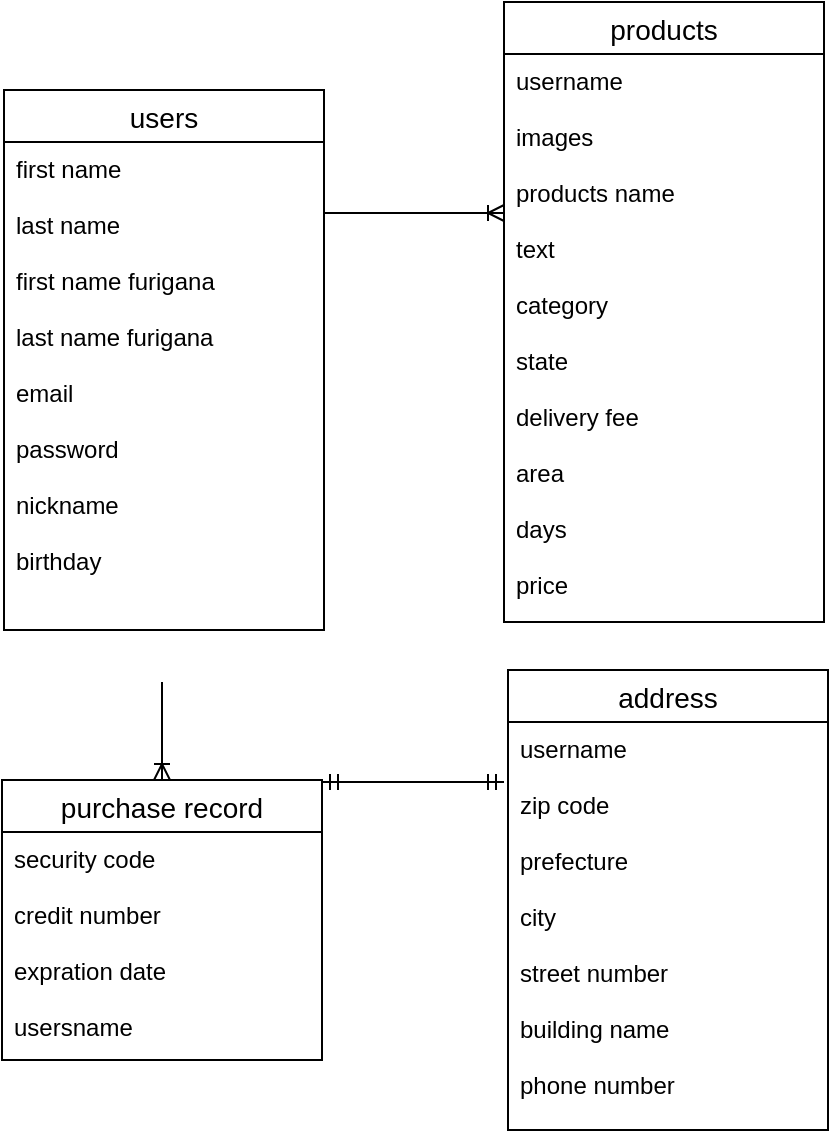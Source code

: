 <mxfile version="13.10.0" type="embed">
    <diagram id="k4KtDIAqs9XxSUxfN8hh" name="ページ1">
        <mxGraphModel dx="876" dy="688" grid="1" gridSize="10" guides="1" tooltips="1" connect="1" arrows="1" fold="1" page="1" pageScale="1" pageWidth="827" pageHeight="1169" math="0" shadow="0">
            <root>
                <mxCell id="0"/>
                <mxCell id="1" parent="0"/>
                <mxCell id="pGCqx2mr7sNg4LEyve4I-15" value="users" style="swimlane;fontStyle=0;childLayout=stackLayout;horizontal=1;startSize=26;horizontalStack=0;resizeParent=1;resizeParentMax=0;resizeLast=0;collapsible=1;marginBottom=0;align=center;fontSize=14;" vertex="1" parent="1">
                    <mxGeometry x="180" y="104" width="160" height="270" as="geometry"/>
                </mxCell>
                <mxCell id="pGCqx2mr7sNg4LEyve4I-17" value="first name&#10;&#10;last name&#10;&#10;first name furigana&#10;&#10;last name furigana&#10;&#10;email&#10;&#10;password&#10;&#10;nickname&#10;&#10;birthday" style="text;strokeColor=none;fillColor=none;spacingLeft=4;spacingRight=4;overflow=hidden;rotatable=0;points=[[0,0.5],[1,0.5]];portConstraint=eastwest;fontSize=12;" vertex="1" parent="pGCqx2mr7sNg4LEyve4I-15">
                    <mxGeometry y="26" width="160" height="244" as="geometry"/>
                </mxCell>
                <mxCell id="pGCqx2mr7sNg4LEyve4I-34" value="products" style="swimlane;fontStyle=0;childLayout=stackLayout;horizontal=1;startSize=26;horizontalStack=0;resizeParent=1;resizeParentMax=0;resizeLast=0;collapsible=1;marginBottom=0;align=center;fontSize=14;" vertex="1" parent="1">
                    <mxGeometry x="430" y="60" width="160" height="310" as="geometry"/>
                </mxCell>
                <mxCell id="pGCqx2mr7sNg4LEyve4I-37" value="username&#10;&#10;images&#10;&#10;products name&#10;&#10;text&#10;&#10;category&#10;&#10;state&#10;&#10;delivery fee&#10;&#10;area&#10;&#10;days&#10;&#10;price&#10;" style="text;strokeColor=none;fillColor=none;spacingLeft=4;spacingRight=4;overflow=hidden;rotatable=0;points=[[0,0.5],[1,0.5]];portConstraint=eastwest;fontSize=12;" vertex="1" parent="pGCqx2mr7sNg4LEyve4I-34">
                    <mxGeometry y="26" width="160" height="284" as="geometry"/>
                </mxCell>
                <mxCell id="pGCqx2mr7sNg4LEyve4I-38" value="" style="edgeStyle=entityRelationEdgeStyle;fontSize=12;html=1;endArrow=ERoneToMany;" edge="1" parent="1">
                    <mxGeometry width="100" height="100" relative="1" as="geometry">
                        <mxPoint x="340" y="165.5" as="sourcePoint"/>
                        <mxPoint x="430" y="165.5" as="targetPoint"/>
                    </mxGeometry>
                </mxCell>
                <mxCell id="pGCqx2mr7sNg4LEyve4I-39" value="purchase record" style="swimlane;fontStyle=0;childLayout=stackLayout;horizontal=1;startSize=26;horizontalStack=0;resizeParent=1;resizeParentMax=0;resizeLast=0;collapsible=1;marginBottom=0;align=center;fontSize=14;" vertex="1" parent="1">
                    <mxGeometry x="179" y="449" width="160" height="140" as="geometry"/>
                </mxCell>
                <mxCell id="pGCqx2mr7sNg4LEyve4I-41" value="security code&#10;&#10;credit number&#10;&#10;expration date&#10;&#10;usersname&#10;" style="text;strokeColor=none;fillColor=none;spacingLeft=4;spacingRight=4;overflow=hidden;rotatable=0;points=[[0,0.5],[1,0.5]];portConstraint=eastwest;fontSize=12;" vertex="1" parent="pGCqx2mr7sNg4LEyve4I-39">
                    <mxGeometry y="26" width="160" height="114" as="geometry"/>
                </mxCell>
                <mxCell id="pGCqx2mr7sNg4LEyve4I-55" value="" style="fontSize=12;html=1;endArrow=ERoneToMany;entryX=0.5;entryY=0;entryDx=0;entryDy=0;" edge="1" parent="1" target="pGCqx2mr7sNg4LEyve4I-39">
                    <mxGeometry width="100" height="100" relative="1" as="geometry">
                        <mxPoint x="259" y="400" as="sourcePoint"/>
                        <mxPoint x="259.29" y="354" as="targetPoint"/>
                    </mxGeometry>
                </mxCell>
                <mxCell id="pGCqx2mr7sNg4LEyve4I-56" value="address" style="swimlane;fontStyle=0;childLayout=stackLayout;horizontal=1;startSize=26;horizontalStack=0;resizeParent=1;resizeParentMax=0;resizeLast=0;collapsible=1;marginBottom=0;align=center;fontSize=14;" vertex="1" parent="1">
                    <mxGeometry x="432" y="394" width="160" height="230" as="geometry"/>
                </mxCell>
                <mxCell id="pGCqx2mr7sNg4LEyve4I-57" value="username&#10;&#10;zip code&#10;&#10;prefecture&#10;&#10;city&#10;&#10;street number&#10;&#10;building name&#10;&#10;phone number" style="text;strokeColor=none;fillColor=none;spacingLeft=4;spacingRight=4;overflow=hidden;rotatable=0;points=[[0,0.5],[1,0.5]];portConstraint=eastwest;fontSize=12;" vertex="1" parent="pGCqx2mr7sNg4LEyve4I-56">
                    <mxGeometry y="26" width="160" height="204" as="geometry"/>
                </mxCell>
                <mxCell id="pGCqx2mr7sNg4LEyve4I-62" value="" style="edgeStyle=entityRelationEdgeStyle;fontSize=12;html=1;endArrow=ERmandOne;startArrow=ERmandOne;strokeColor=#000000;rounded=0;" edge="1" parent="1">
                    <mxGeometry width="100" height="100" relative="1" as="geometry">
                        <mxPoint x="339" y="450" as="sourcePoint"/>
                        <mxPoint x="430" y="450" as="targetPoint"/>
                    </mxGeometry>
                </mxCell>
            </root>
        </mxGraphModel>
    </diagram>
</mxfile>